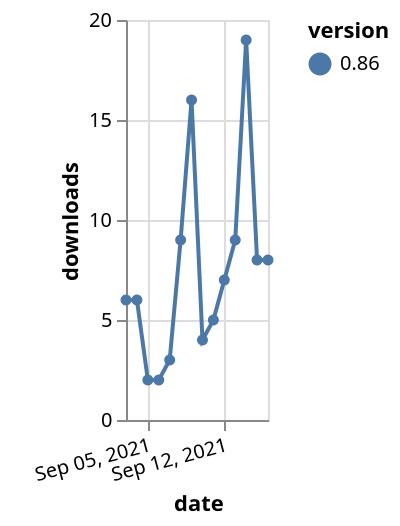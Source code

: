 {"$schema": "https://vega.github.io/schema/vega-lite/v5.json", "description": "A simple bar chart with embedded data.", "data": {"values": [{"date": "2021-09-03", "total": 44315, "delta": 6, "version": "0.86"}, {"date": "2021-09-04", "total": 44321, "delta": 6, "version": "0.86"}, {"date": "2021-09-05", "total": 44323, "delta": 2, "version": "0.86"}, {"date": "2021-09-06", "total": 44325, "delta": 2, "version": "0.86"}, {"date": "2021-09-07", "total": 44328, "delta": 3, "version": "0.86"}, {"date": "2021-09-08", "total": 44337, "delta": 9, "version": "0.86"}, {"date": "2021-09-09", "total": 44353, "delta": 16, "version": "0.86"}, {"date": "2021-09-10", "total": 44357, "delta": 4, "version": "0.86"}, {"date": "2021-09-11", "total": 44362, "delta": 5, "version": "0.86"}, {"date": "2021-09-12", "total": 44369, "delta": 7, "version": "0.86"}, {"date": "2021-09-13", "total": 44378, "delta": 9, "version": "0.86"}, {"date": "2021-09-14", "total": 44397, "delta": 19, "version": "0.86"}, {"date": "2021-09-15", "total": 44405, "delta": 8, "version": "0.86"}, {"date": "2021-09-16", "total": 44413, "delta": 8, "version": "0.86"}]}, "width": "container", "mark": {"type": "line", "point": {"filled": true}}, "encoding": {"x": {"field": "date", "type": "temporal", "timeUnit": "yearmonthdate", "title": "date", "axis": {"labelAngle": -15}}, "y": {"field": "delta", "type": "quantitative", "title": "downloads"}, "color": {"field": "version", "type": "nominal"}, "tooltip": {"field": "delta"}}}